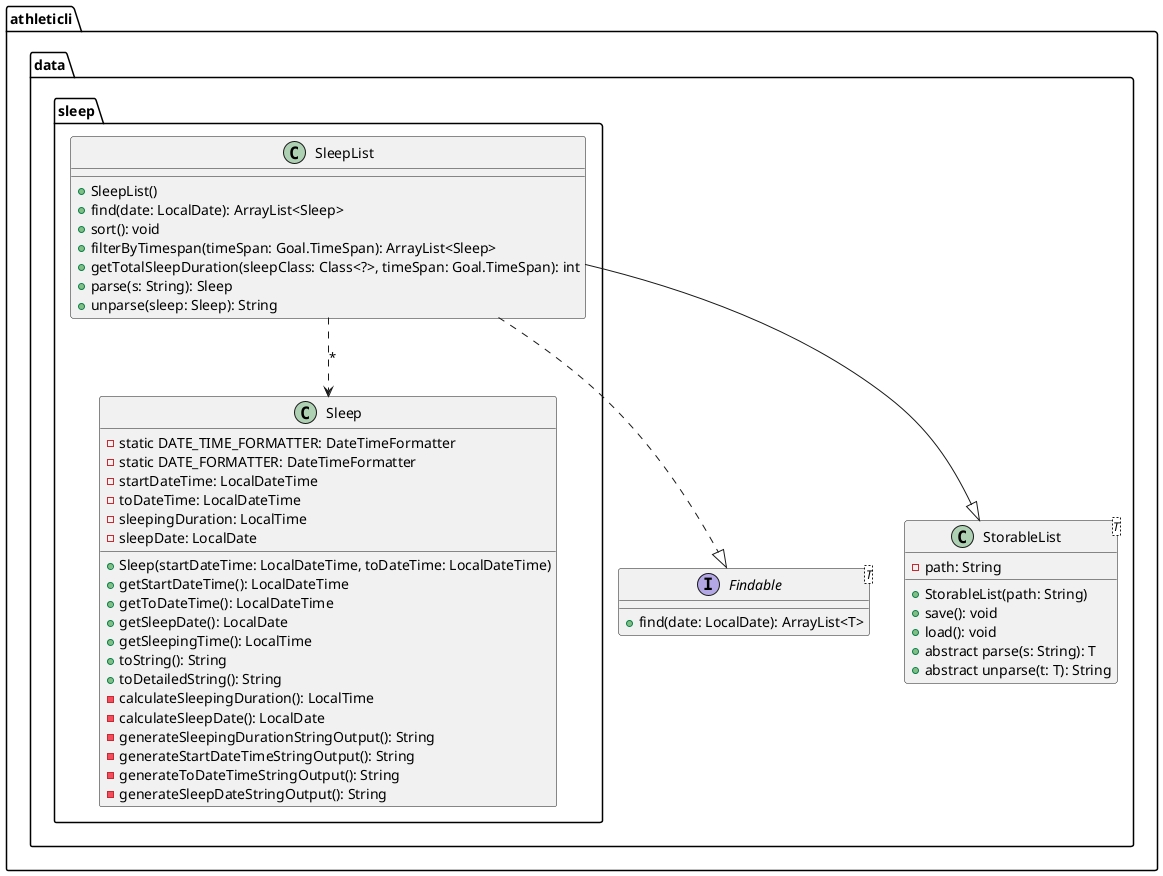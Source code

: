 @startuml

package athleticli.data {

    interface Findable<T> {
        + find(date: LocalDate): ArrayList<T>
    }

    class StorableList<T> {
        - path: String
        
        + StorableList(path: String)
        + save(): void
        + load(): void
        + abstract parse(s: String): T
        + abstract unparse(t: T): String
    }
}

package athleticli.data.sleep {

    class Sleep {
        - static DATE_TIME_FORMATTER: DateTimeFormatter
        - static DATE_FORMATTER: DateTimeFormatter
        - startDateTime: LocalDateTime
        - toDateTime: LocalDateTime
        - sleepingDuration: LocalTime
        - sleepDate: LocalDate

        + Sleep(startDateTime: LocalDateTime, toDateTime: LocalDateTime)
        + getStartDateTime(): LocalDateTime
        + getToDateTime(): LocalDateTime
        + getSleepDate(): LocalDate
        + getSleepingTime(): LocalTime
        + toString(): String
        + toDetailedString(): String
        - calculateSleepingDuration(): LocalTime
        - calculateSleepDate(): LocalDate
        - generateSleepingDurationStringOutput(): String
        - generateStartDateTimeStringOutput(): String
        - generateToDateTimeStringOutput(): String
        - generateSleepDateStringOutput(): String
    }

    class SleepList {
        + SleepList()
        + find(date: LocalDate): ArrayList<Sleep>
        + sort(): void
        + filterByTimespan(timeSpan: Goal.TimeSpan): ArrayList<Sleep>
        + getTotalSleepDuration(sleepClass: Class<?>, timeSpan: Goal.TimeSpan): int
        + parse(s: String): Sleep
        + unparse(sleep: Sleep): String
    }

    SleepList --|> StorableList
    SleepList ..> Sleep: "*"
    SleepList ..|> Findable
}

@enduml
